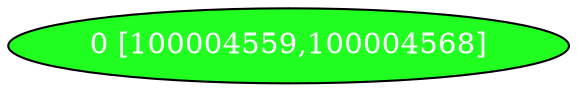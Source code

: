 diGraph tar{
	tar_0  [style=filled fillcolor="#20FF20" fontcolor="#ffffff" shape=oval label="0 [100004559,100004568]"]


}